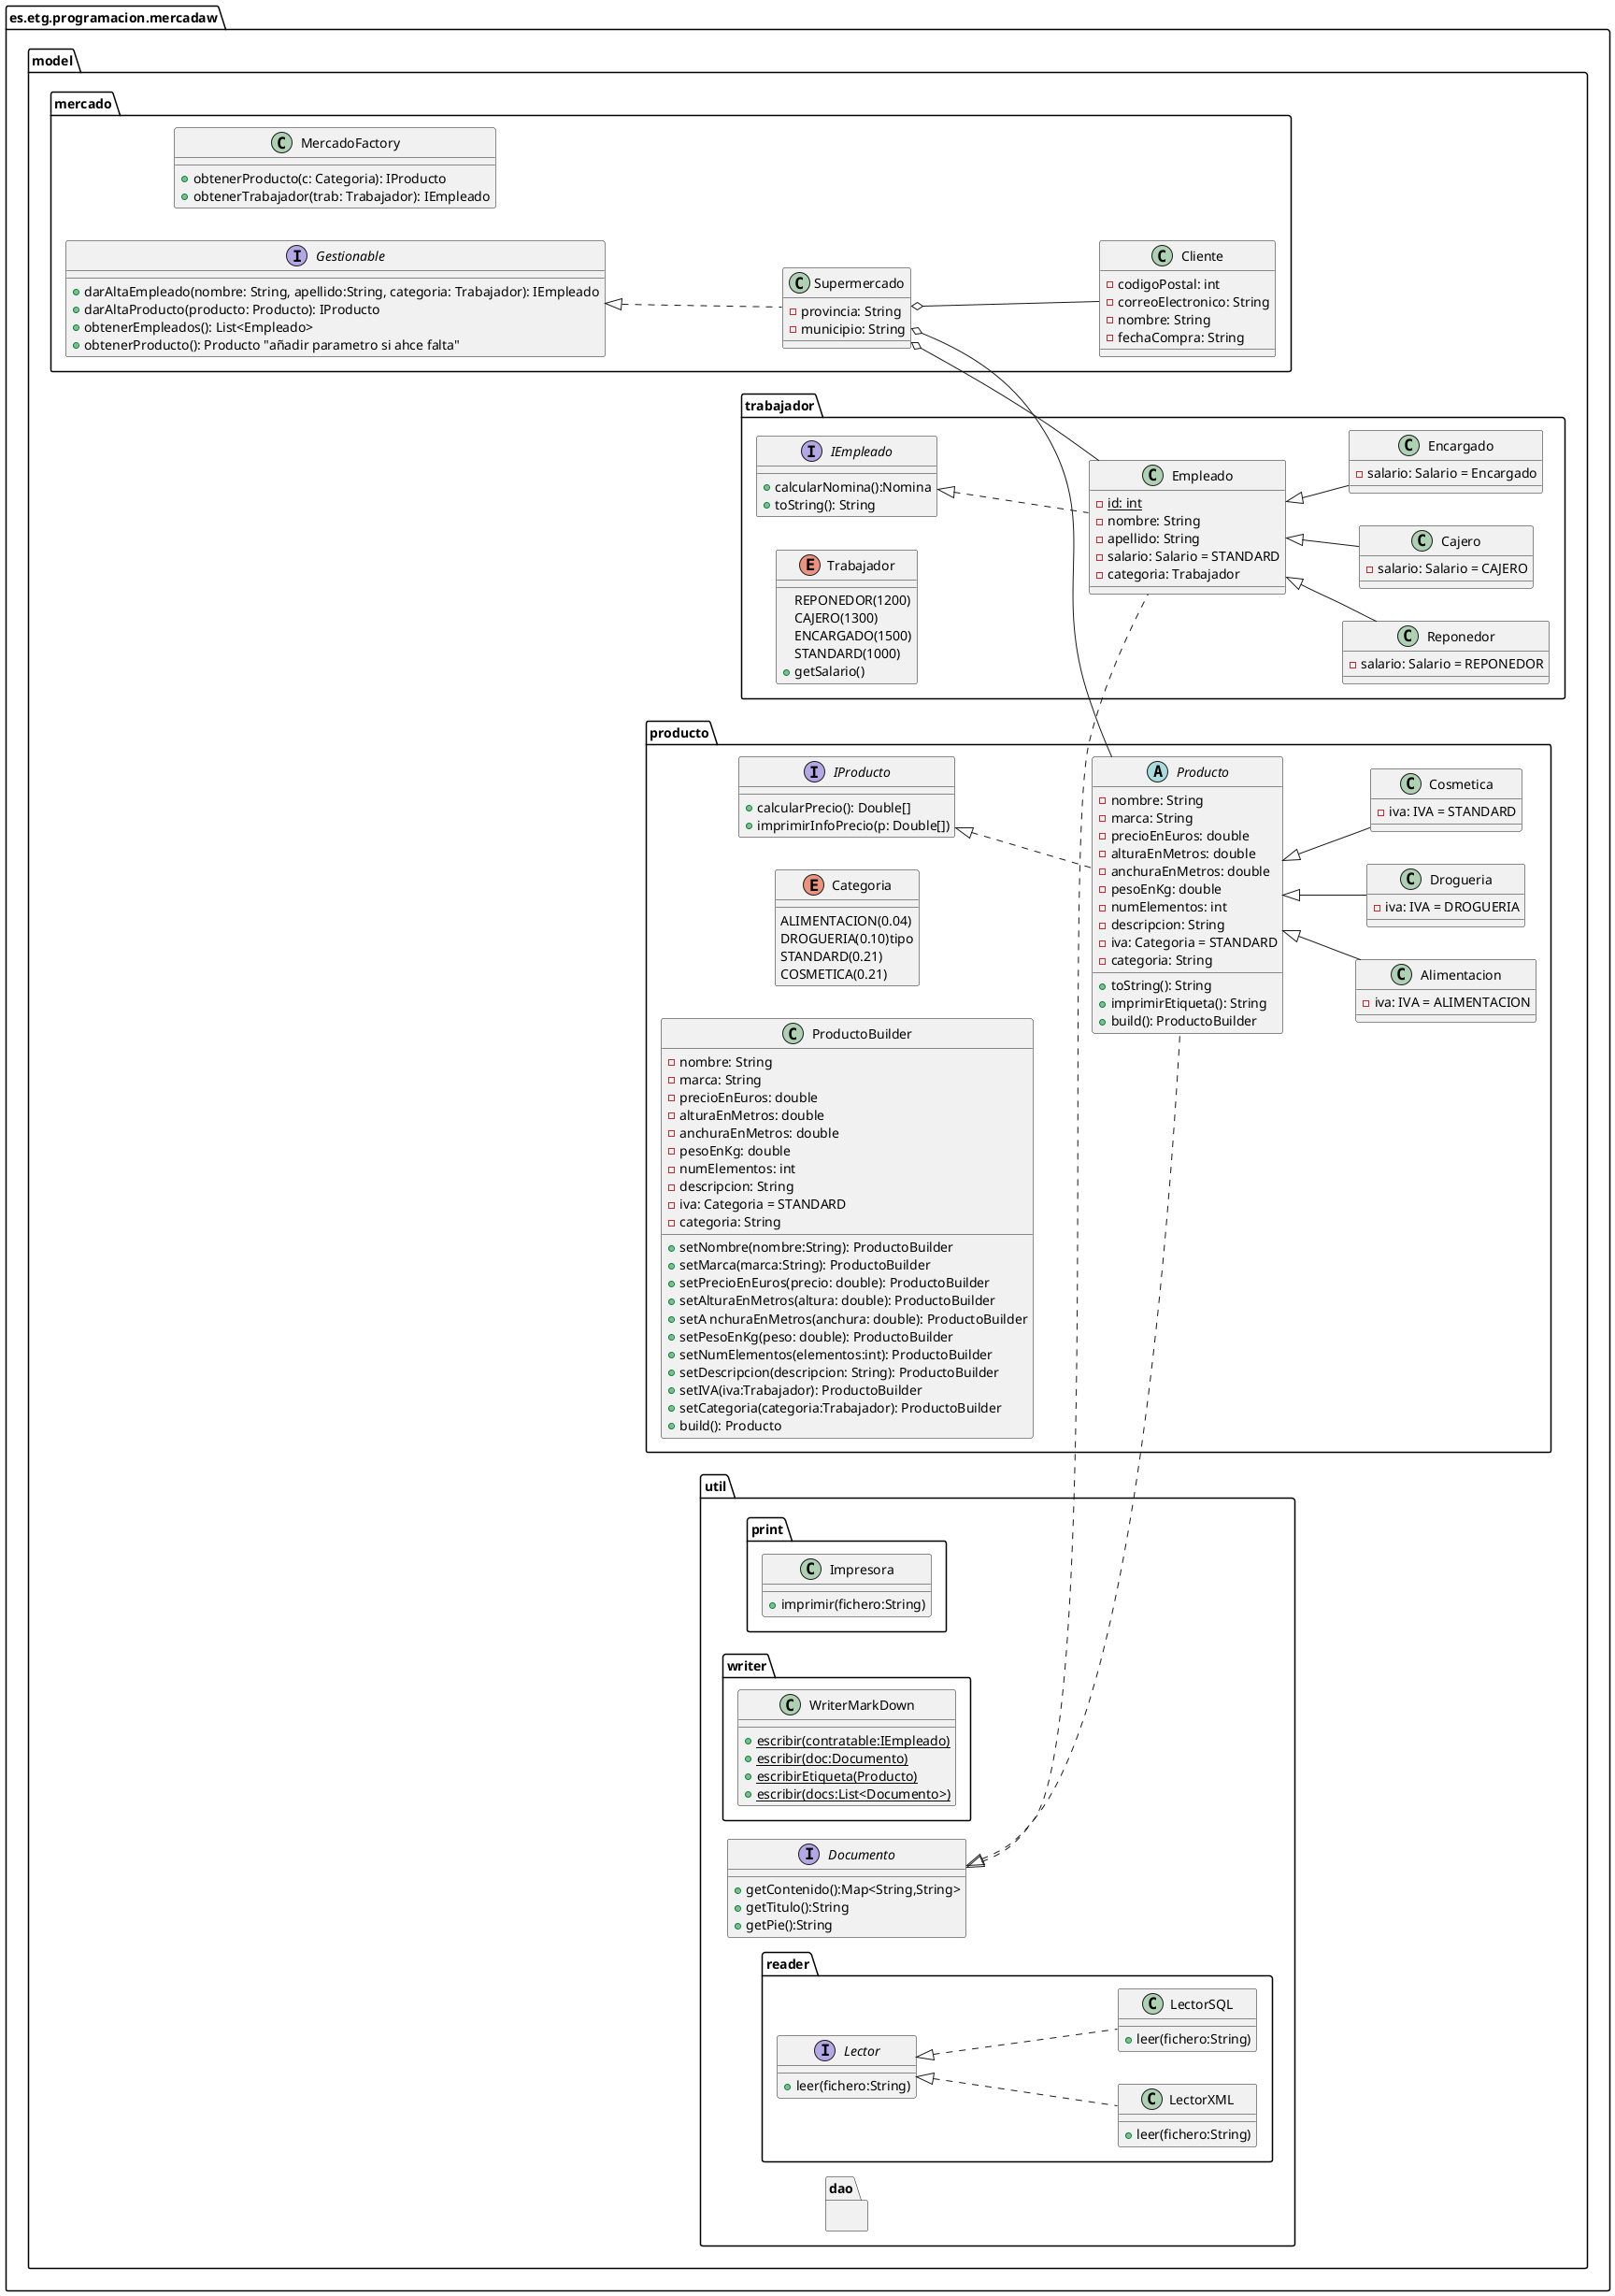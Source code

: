 @startuml Diagrama clases Mercado
set separator none
left to right direction
package es.etg.programacion.mercadaw{
    package model{
        package mercado{
            class Supermercado{
                    -provincia: String
                    -municipio: String
            }       

            
            class Cliente{
                -codigoPostal: int
                -correoElectronico: String
                -nombre: String
                -fechaCompra: String
            }
            
            
            class MercadoFactory{
                +obtenerProducto(c: Categoria): IProducto
                +obtenerTrabajador(trab: Trabajador): IEmpleado
            }
            interface Gestionable{
                +darAltaEmpleado(nombre: String, apellido:String, categoria: Trabajador): IEmpleado
                +darAltaProducto(producto: Producto): IProducto
                +obtenerEmpleados(): List<Empleado>
                +obtenerProducto(): Producto "añadir parametro si ahce falta"

            }
        }
            package producto{
                abstract Producto{
                    -nombre: String
                    -marca: String
                    -precioEnEuros: double
                    -alturaEnMetros: double
                    -anchuraEnMetros: double
                    -pesoEnKg: double
                    -numElementos: int
                    -descripcion: String
                    -iva: Categoria = STANDARD
                    -categoria: String
                    +toString(): String
                    +imprimirEtiqueta(): String
                    +build(): ProductoBuilder
                }

                interface IProducto{
                    +calcularPrecio(): Double[]
                    +imprimirInfoPrecio(p: Double[])
                }
                
                class Alimentacion{
                    -iva: IVA = ALIMENTACION
                }
                class Drogueria{
                    -iva: IVA = DROGUERIA
                }

                class Cosmetica{
                    -iva: IVA = STANDARD
                }
                enum Categoria{
                ALIMENTACION(0.04)
                DROGUERIA(0.10)tipo
                STANDARD(0.21)
                COSMETICA(0.21)

                }
                class ProductoBuilder{
                -nombre: String
                -marca: String
                -precioEnEuros: double
                -alturaEnMetros: double
                -anchuraEnMetros: double
                -pesoEnKg: double
                -numElementos: int
                -descripcion: String
                -iva: Categoria = STANDARD
                -categoria: String
                +setNombre(nombre:String): ProductoBuilder
                +setMarca(marca:String): ProductoBuilder
                +setPrecioEnEuros(precio: double): ProductoBuilder
                +setAlturaEnMetros(altura: double): ProductoBuilder
                +setA nchuraEnMetros(anchura: double): ProductoBuilder
                +setPesoEnKg(peso: double): ProductoBuilder
                +setNumElementos(elementos:int): ProductoBuilder
                +setDescripcion(descripcion: String): ProductoBuilder
                +setIVA(iva:Trabajador): ProductoBuilder
                +setCategoria(categoria:Trabajador): ProductoBuilder
                +build(): Producto
                }
            }
            package trabajador{
                class Empleado{
                    -{static} id: int
                    -nombre: String
                    -apellido: String
                    -salario: Salario = STANDARD
                    -categoria: Trabajador
                }
                class Reponedor{
                    -salario: Salario = REPONEDOR
                }
                class Cajero{
                    -salario: Salario = CAJERO
                }
                class Encargado{
                    -salario: Salario = Encargado
                }

                interface IEmpleado{
                    +calcularNomina():Nomina
                    +toString(): String
                }
                enum Trabajador {
                    REPONEDOR(1200)
                    CAJERO(1300)
                    ENCARGADO(1500)
                    STANDARD(1000)
                    +getSalario()
                }
            }
        
        package util{
            interface Documento{
                +getContenido():Map<String,String>
                +getTitulo():String
                +getPie():String
            }
            package print{
                class Impresora{
                    +imprimir(fichero:String)
                }
            }
            package writer{
                class WriterMarkDown{
                    +{static}escribir(contratable:IEmpleado)
                    +{static}escribir(doc:Documento)
                    +{static}escribirEtiqueta(Producto)
                    +{static}escribir(docs:List<Documento>)
                }
            }
            package reader{
                interface Lector{
                    +leer(fichero:String)
                }
                class LectorXML{
                    +leer(fichero:String)
                }
                class LectorSQL{
                    +leer(fichero:String)
                }
                Lector <|.. LectorXML
                Lector <|.. LectorSQL
            }
        Documento <|.. Producto
        Documento <|.. Empleado
        package dao{
             
        }
            
            

    }   
}  

Supermercado o-- Producto
Supermercado o-- Empleado
Supermercado o-- Cliente
IProducto <|.. Producto
Producto <|-- Alimentacion
Producto <|-- Drogueria
Producto <|-- Cosmetica
Empleado <|-- Reponedor
Empleado <|-- Cajero
Empleado <|-- Encargado
Gestionable <|.. Supermercado
IEmpleado <|.. Empleado


@enduml

@startuml Diagrama clases lector
set separator none
package es.etg.daw{

}

@enduml
